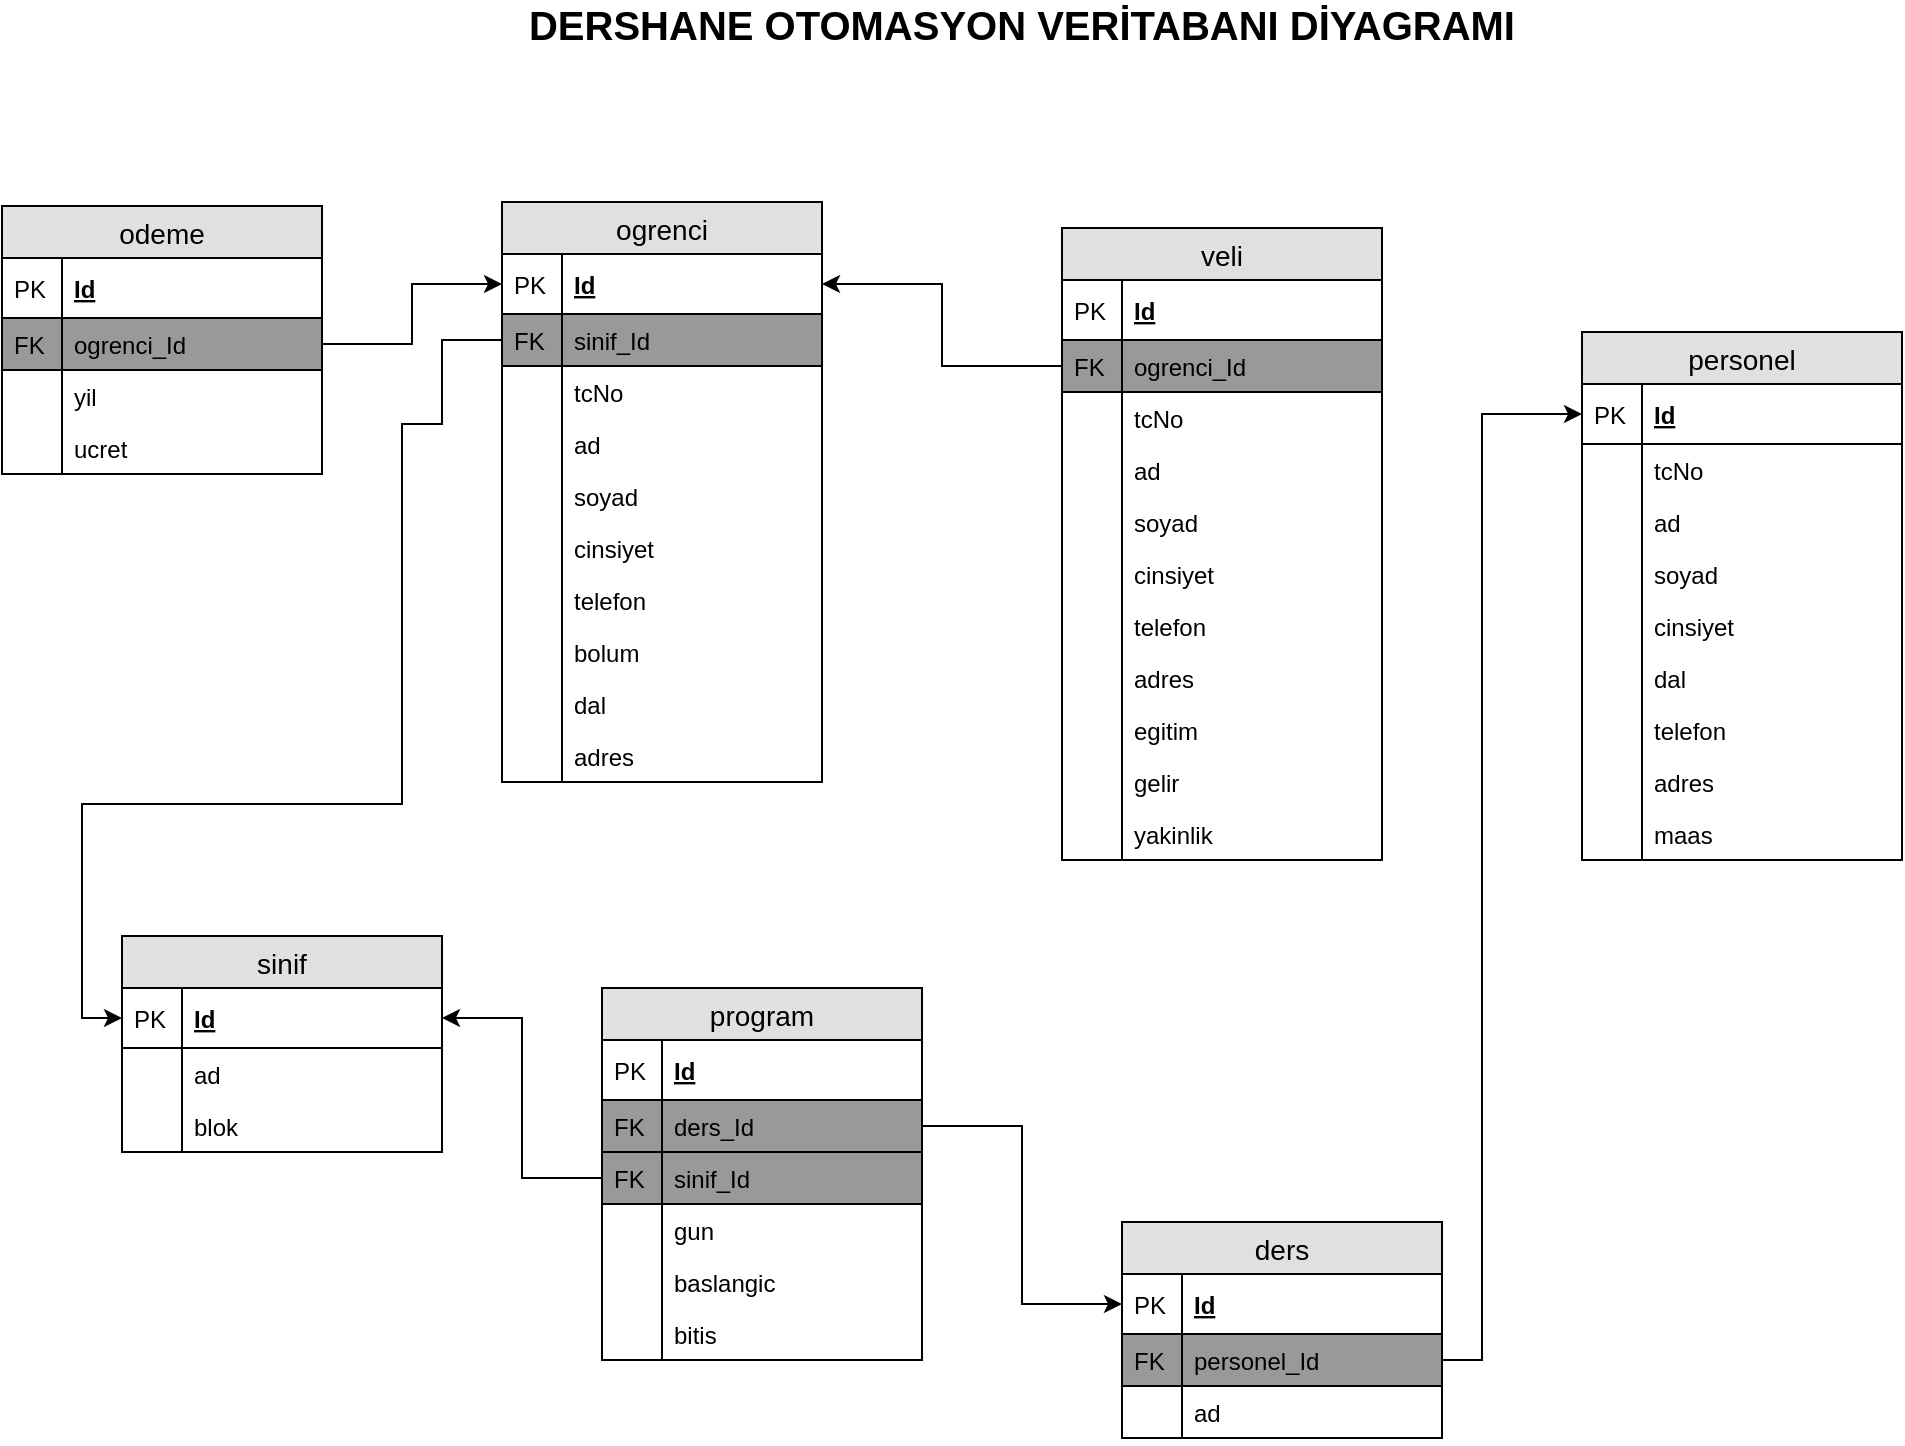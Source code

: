 <mxfile version="11.2.4" type="device" pages="1"><diagram id="LKglgoGeDXBJbAqRDvWg" name="Page-1"><mxGraphModel dx="1102" dy="684" grid="1" gridSize="10" guides="1" tooltips="1" connect="1" arrows="1" fold="1" page="1" pageScale="1" pageWidth="1100" pageHeight="1700" math="0" shadow="0"><root><mxCell id="0"/><mxCell id="1" parent="0"/><mxCell id="SkztE2nOKctZCuJaoovr-48" value="ogrenci" style="swimlane;fontStyle=0;childLayout=stackLayout;horizontal=1;startSize=26;fillColor=#e0e0e0;horizontalStack=0;resizeParent=1;resizeParentMax=0;resizeLast=0;collapsible=1;marginBottom=0;swimlaneFillColor=#ffffff;align=center;fontSize=14;" vertex="1" parent="1"><mxGeometry x="290" y="149" width="160" height="290" as="geometry"/></mxCell><mxCell id="SkztE2nOKctZCuJaoovr-49" value="Id" style="shape=partialRectangle;top=0;left=0;right=0;bottom=1;align=left;verticalAlign=middle;fillColor=none;spacingLeft=34;spacingRight=4;overflow=hidden;rotatable=0;points=[[0,0.5],[1,0.5]];portConstraint=eastwest;dropTarget=0;fontStyle=5;fontSize=12;" vertex="1" parent="SkztE2nOKctZCuJaoovr-48"><mxGeometry y="26" width="160" height="30" as="geometry"/></mxCell><mxCell id="SkztE2nOKctZCuJaoovr-50" value="PK" style="shape=partialRectangle;top=0;left=0;bottom=0;fillColor=none;align=left;verticalAlign=middle;spacingLeft=4;spacingRight=4;overflow=hidden;rotatable=0;points=[];portConstraint=eastwest;part=1;fontSize=12;" vertex="1" connectable="0" parent="SkztE2nOKctZCuJaoovr-49"><mxGeometry width="30" height="30" as="geometry"/></mxCell><mxCell id="SkztE2nOKctZCuJaoovr-63" value="sinif_Id" style="shape=partialRectangle;top=1;left=1;right=1;bottom=1;align=left;verticalAlign=top;fillColor=#999999;spacingLeft=34;spacingRight=4;overflow=hidden;rotatable=0;points=[[0,0.5],[1,0.5]];portConstraint=eastwest;dropTarget=0;fontSize=12;" vertex="1" parent="SkztE2nOKctZCuJaoovr-48"><mxGeometry y="56" width="160" height="26" as="geometry"/></mxCell><mxCell id="SkztE2nOKctZCuJaoovr-64" value="FK" style="shape=partialRectangle;top=0;left=0;bottom=0;fillColor=none;align=left;verticalAlign=top;spacingLeft=4;spacingRight=4;overflow=hidden;rotatable=0;points=[];portConstraint=eastwest;part=1;fontSize=12;" vertex="1" connectable="0" parent="SkztE2nOKctZCuJaoovr-63"><mxGeometry width="30" height="26" as="geometry"/></mxCell><mxCell id="SkztE2nOKctZCuJaoovr-127" value="tcNo" style="shape=partialRectangle;top=0;left=0;right=0;bottom=0;align=left;verticalAlign=top;fillColor=none;spacingLeft=34;spacingRight=4;overflow=hidden;rotatable=0;points=[[0,0.5],[1,0.5]];portConstraint=eastwest;dropTarget=0;fontSize=12;" vertex="1" parent="SkztE2nOKctZCuJaoovr-48"><mxGeometry y="82" width="160" height="26" as="geometry"/></mxCell><mxCell id="SkztE2nOKctZCuJaoovr-128" value="" style="shape=partialRectangle;top=0;left=0;bottom=0;fillColor=none;align=left;verticalAlign=top;spacingLeft=4;spacingRight=4;overflow=hidden;rotatable=0;points=[];portConstraint=eastwest;part=1;fontSize=12;" vertex="1" connectable="0" parent="SkztE2nOKctZCuJaoovr-127"><mxGeometry width="30" height="26" as="geometry"/></mxCell><mxCell id="SkztE2nOKctZCuJaoovr-51" value="ad" style="shape=partialRectangle;top=0;left=0;right=0;bottom=0;align=left;verticalAlign=top;fillColor=none;spacingLeft=34;spacingRight=4;overflow=hidden;rotatable=0;points=[[0,0.5],[1,0.5]];portConstraint=eastwest;dropTarget=0;fontSize=12;" vertex="1" parent="SkztE2nOKctZCuJaoovr-48"><mxGeometry y="108" width="160" height="26" as="geometry"/></mxCell><mxCell id="SkztE2nOKctZCuJaoovr-52" value="" style="shape=partialRectangle;top=0;left=0;bottom=0;fillColor=none;align=left;verticalAlign=top;spacingLeft=4;spacingRight=4;overflow=hidden;rotatable=0;points=[];portConstraint=eastwest;part=1;fontSize=12;" vertex="1" connectable="0" parent="SkztE2nOKctZCuJaoovr-51"><mxGeometry width="30" height="26" as="geometry"/></mxCell><mxCell id="SkztE2nOKctZCuJaoovr-53" value="soyad" style="shape=partialRectangle;top=0;left=0;right=0;bottom=0;align=left;verticalAlign=top;fillColor=none;spacingLeft=34;spacingRight=4;overflow=hidden;rotatable=0;points=[[0,0.5],[1,0.5]];portConstraint=eastwest;dropTarget=0;fontSize=12;" vertex="1" parent="SkztE2nOKctZCuJaoovr-48"><mxGeometry y="134" width="160" height="26" as="geometry"/></mxCell><mxCell id="SkztE2nOKctZCuJaoovr-54" value="" style="shape=partialRectangle;top=0;left=0;bottom=0;fillColor=none;align=left;verticalAlign=top;spacingLeft=4;spacingRight=4;overflow=hidden;rotatable=0;points=[];portConstraint=eastwest;part=1;fontSize=12;" vertex="1" connectable="0" parent="SkztE2nOKctZCuJaoovr-53"><mxGeometry width="30" height="26" as="geometry"/></mxCell><mxCell id="SkztE2nOKctZCuJaoovr-67" value="cinsiyet" style="shape=partialRectangle;top=0;left=0;right=0;bottom=0;align=left;verticalAlign=top;fillColor=none;spacingLeft=34;spacingRight=4;overflow=hidden;rotatable=0;points=[[0,0.5],[1,0.5]];portConstraint=eastwest;dropTarget=0;fontSize=12;" vertex="1" parent="SkztE2nOKctZCuJaoovr-48"><mxGeometry y="160" width="160" height="26" as="geometry"/></mxCell><mxCell id="SkztE2nOKctZCuJaoovr-68" value="" style="shape=partialRectangle;top=0;left=0;bottom=0;fillColor=none;align=left;verticalAlign=top;spacingLeft=4;spacingRight=4;overflow=hidden;rotatable=0;points=[];portConstraint=eastwest;part=1;fontSize=12;" vertex="1" connectable="0" parent="SkztE2nOKctZCuJaoovr-67"><mxGeometry width="30" height="26" as="geometry"/></mxCell><mxCell id="SkztE2nOKctZCuJaoovr-215" value="telefon" style="shape=partialRectangle;top=0;left=0;right=0;bottom=0;align=left;verticalAlign=top;fillColor=none;spacingLeft=34;spacingRight=4;overflow=hidden;rotatable=0;points=[[0,0.5],[1,0.5]];portConstraint=eastwest;dropTarget=0;fontSize=12;" vertex="1" parent="SkztE2nOKctZCuJaoovr-48"><mxGeometry y="186" width="160" height="26" as="geometry"/></mxCell><mxCell id="SkztE2nOKctZCuJaoovr-216" value="" style="shape=partialRectangle;top=0;left=0;bottom=0;fillColor=none;align=left;verticalAlign=top;spacingLeft=4;spacingRight=4;overflow=hidden;rotatable=0;points=[];portConstraint=eastwest;part=1;fontSize=12;" vertex="1" connectable="0" parent="SkztE2nOKctZCuJaoovr-215"><mxGeometry width="30" height="26" as="geometry"/></mxCell><mxCell id="SkztE2nOKctZCuJaoovr-59" value="bolum" style="shape=partialRectangle;top=0;left=0;right=0;bottom=0;align=left;verticalAlign=top;fillColor=none;spacingLeft=34;spacingRight=4;overflow=hidden;rotatable=0;points=[[0,0.5],[1,0.5]];portConstraint=eastwest;dropTarget=0;fontSize=12;" vertex="1" parent="SkztE2nOKctZCuJaoovr-48"><mxGeometry y="212" width="160" height="26" as="geometry"/></mxCell><mxCell id="SkztE2nOKctZCuJaoovr-60" value="" style="shape=partialRectangle;top=0;left=0;bottom=0;fillColor=none;align=left;verticalAlign=top;spacingLeft=4;spacingRight=4;overflow=hidden;rotatable=0;points=[];portConstraint=eastwest;part=1;fontSize=12;" vertex="1" connectable="0" parent="SkztE2nOKctZCuJaoovr-59"><mxGeometry width="30" height="26" as="geometry"/></mxCell><mxCell id="SkztE2nOKctZCuJaoovr-61" value="dal" style="shape=partialRectangle;top=0;left=0;right=0;bottom=0;align=left;verticalAlign=top;fillColor=none;spacingLeft=34;spacingRight=4;overflow=hidden;rotatable=0;points=[[0,0.5],[1,0.5]];portConstraint=eastwest;dropTarget=0;fontSize=12;" vertex="1" parent="SkztE2nOKctZCuJaoovr-48"><mxGeometry y="238" width="160" height="26" as="geometry"/></mxCell><mxCell id="SkztE2nOKctZCuJaoovr-62" value="" style="shape=partialRectangle;top=0;left=0;bottom=0;fillColor=none;align=left;verticalAlign=top;spacingLeft=4;spacingRight=4;overflow=hidden;rotatable=0;points=[];portConstraint=eastwest;part=1;fontSize=12;" vertex="1" connectable="0" parent="SkztE2nOKctZCuJaoovr-61"><mxGeometry width="30" height="26" as="geometry"/></mxCell><mxCell id="SkztE2nOKctZCuJaoovr-71" value="adres" style="shape=partialRectangle;top=0;left=0;right=0;bottom=0;align=left;verticalAlign=top;fillColor=none;spacingLeft=34;spacingRight=4;overflow=hidden;rotatable=0;points=[[0,0.5],[1,0.5]];portConstraint=eastwest;dropTarget=0;fontSize=12;" vertex="1" parent="SkztE2nOKctZCuJaoovr-48"><mxGeometry y="264" width="160" height="26" as="geometry"/></mxCell><mxCell id="SkztE2nOKctZCuJaoovr-72" value="" style="shape=partialRectangle;top=0;left=0;bottom=0;fillColor=none;align=left;verticalAlign=top;spacingLeft=4;spacingRight=4;overflow=hidden;rotatable=0;points=[];portConstraint=eastwest;part=1;fontSize=12;" vertex="1" connectable="0" parent="SkztE2nOKctZCuJaoovr-71"><mxGeometry width="30" height="26" as="geometry"/></mxCell><mxCell id="SkztE2nOKctZCuJaoovr-75" value="veli" style="swimlane;fontStyle=0;childLayout=stackLayout;horizontal=1;startSize=26;fillColor=#e0e0e0;horizontalStack=0;resizeParent=1;resizeParentMax=0;resizeLast=0;collapsible=1;marginBottom=0;swimlaneFillColor=#ffffff;align=center;fontSize=14;" vertex="1" parent="1"><mxGeometry x="570" y="162" width="160" height="316" as="geometry"/></mxCell><mxCell id="SkztE2nOKctZCuJaoovr-76" value="Id" style="shape=partialRectangle;top=0;left=0;right=0;bottom=1;align=left;verticalAlign=middle;fillColor=none;spacingLeft=34;spacingRight=4;overflow=hidden;rotatable=0;points=[[0,0.5],[1,0.5]];portConstraint=eastwest;dropTarget=0;fontStyle=5;fontSize=12;" vertex="1" parent="SkztE2nOKctZCuJaoovr-75"><mxGeometry y="26" width="160" height="30" as="geometry"/></mxCell><mxCell id="SkztE2nOKctZCuJaoovr-77" value="PK" style="shape=partialRectangle;top=0;left=0;bottom=0;fillColor=none;align=left;verticalAlign=middle;spacingLeft=4;spacingRight=4;overflow=hidden;rotatable=0;points=[];portConstraint=eastwest;part=1;fontSize=12;" vertex="1" connectable="0" parent="SkztE2nOKctZCuJaoovr-76"><mxGeometry width="30" height="30" as="geometry"/></mxCell><mxCell id="SkztE2nOKctZCuJaoovr-100" value="ogrenci_Id" style="shape=partialRectangle;top=1;left=1;right=1;bottom=1;align=left;verticalAlign=top;fillColor=#999999;spacingLeft=34;spacingRight=4;overflow=hidden;rotatable=0;points=[[0,0.5],[1,0.5]];portConstraint=eastwest;dropTarget=0;fontSize=12;" vertex="1" parent="SkztE2nOKctZCuJaoovr-75"><mxGeometry y="56" width="160" height="26" as="geometry"/></mxCell><mxCell id="SkztE2nOKctZCuJaoovr-101" value="FK" style="shape=partialRectangle;top=0;left=0;bottom=0;fillColor=none;align=left;verticalAlign=top;spacingLeft=4;spacingRight=4;overflow=hidden;rotatable=0;points=[];portConstraint=eastwest;part=1;fontSize=12;" vertex="1" connectable="0" parent="SkztE2nOKctZCuJaoovr-100"><mxGeometry width="30" height="26" as="geometry"/></mxCell><mxCell id="SkztE2nOKctZCuJaoovr-125" value="tcNo" style="shape=partialRectangle;top=0;left=0;right=0;bottom=0;align=left;verticalAlign=top;fillColor=none;spacingLeft=34;spacingRight=4;overflow=hidden;rotatable=0;points=[[0,0.5],[1,0.5]];portConstraint=eastwest;dropTarget=0;fontSize=12;" vertex="1" parent="SkztE2nOKctZCuJaoovr-75"><mxGeometry y="82" width="160" height="26" as="geometry"/></mxCell><mxCell id="SkztE2nOKctZCuJaoovr-126" value="" style="shape=partialRectangle;top=0;left=0;bottom=0;fillColor=none;align=left;verticalAlign=top;spacingLeft=4;spacingRight=4;overflow=hidden;rotatable=0;points=[];portConstraint=eastwest;part=1;fontSize=12;" vertex="1" connectable="0" parent="SkztE2nOKctZCuJaoovr-125"><mxGeometry width="30" height="26" as="geometry"/></mxCell><mxCell id="SkztE2nOKctZCuJaoovr-78" value="ad" style="shape=partialRectangle;top=0;left=0;right=0;bottom=0;align=left;verticalAlign=top;fillColor=none;spacingLeft=34;spacingRight=4;overflow=hidden;rotatable=0;points=[[0,0.5],[1,0.5]];portConstraint=eastwest;dropTarget=0;fontSize=12;" vertex="1" parent="SkztE2nOKctZCuJaoovr-75"><mxGeometry y="108" width="160" height="26" as="geometry"/></mxCell><mxCell id="SkztE2nOKctZCuJaoovr-79" value="" style="shape=partialRectangle;top=0;left=0;bottom=0;fillColor=none;align=left;verticalAlign=top;spacingLeft=4;spacingRight=4;overflow=hidden;rotatable=0;points=[];portConstraint=eastwest;part=1;fontSize=12;" vertex="1" connectable="0" parent="SkztE2nOKctZCuJaoovr-78"><mxGeometry width="30" height="26" as="geometry"/></mxCell><mxCell id="SkztE2nOKctZCuJaoovr-80" value="soyad" style="shape=partialRectangle;top=0;left=0;right=0;bottom=0;align=left;verticalAlign=top;fillColor=none;spacingLeft=34;spacingRight=4;overflow=hidden;rotatable=0;points=[[0,0.5],[1,0.5]];portConstraint=eastwest;dropTarget=0;fontSize=12;" vertex="1" parent="SkztE2nOKctZCuJaoovr-75"><mxGeometry y="134" width="160" height="26" as="geometry"/></mxCell><mxCell id="SkztE2nOKctZCuJaoovr-81" value="" style="shape=partialRectangle;top=0;left=0;bottom=0;fillColor=none;align=left;verticalAlign=top;spacingLeft=4;spacingRight=4;overflow=hidden;rotatable=0;points=[];portConstraint=eastwest;part=1;fontSize=12;" vertex="1" connectable="0" parent="SkztE2nOKctZCuJaoovr-80"><mxGeometry width="30" height="26" as="geometry"/></mxCell><mxCell id="SkztE2nOKctZCuJaoovr-217" value="cinsiyet" style="shape=partialRectangle;top=0;left=0;right=0;bottom=0;align=left;verticalAlign=top;fillColor=none;spacingLeft=34;spacingRight=4;overflow=hidden;rotatable=0;points=[[0,0.5],[1,0.5]];portConstraint=eastwest;dropTarget=0;fontSize=12;" vertex="1" parent="SkztE2nOKctZCuJaoovr-75"><mxGeometry y="160" width="160" height="26" as="geometry"/></mxCell><mxCell id="SkztE2nOKctZCuJaoovr-218" value="" style="shape=partialRectangle;top=0;left=0;bottom=0;fillColor=none;align=left;verticalAlign=top;spacingLeft=4;spacingRight=4;overflow=hidden;rotatable=0;points=[];portConstraint=eastwest;part=1;fontSize=12;" vertex="1" connectable="0" parent="SkztE2nOKctZCuJaoovr-217"><mxGeometry width="30" height="26" as="geometry"/></mxCell><mxCell id="SkztE2nOKctZCuJaoovr-84" value="telefon" style="shape=partialRectangle;top=0;left=0;right=0;bottom=0;align=left;verticalAlign=top;fillColor=none;spacingLeft=34;spacingRight=4;overflow=hidden;rotatable=0;points=[[0,0.5],[1,0.5]];portConstraint=eastwest;dropTarget=0;fontSize=12;" vertex="1" parent="SkztE2nOKctZCuJaoovr-75"><mxGeometry y="186" width="160" height="26" as="geometry"/></mxCell><mxCell id="SkztE2nOKctZCuJaoovr-85" value="" style="shape=partialRectangle;top=0;left=0;bottom=0;fillColor=none;align=left;verticalAlign=top;spacingLeft=4;spacingRight=4;overflow=hidden;rotatable=0;points=[];portConstraint=eastwest;part=1;fontSize=12;" vertex="1" connectable="0" parent="SkztE2nOKctZCuJaoovr-84"><mxGeometry width="30" height="26" as="geometry"/></mxCell><mxCell id="SkztE2nOKctZCuJaoovr-94" value="adres" style="shape=partialRectangle;top=0;left=0;right=0;bottom=0;align=left;verticalAlign=top;fillColor=none;spacingLeft=34;spacingRight=4;overflow=hidden;rotatable=0;points=[[0,0.5],[1,0.5]];portConstraint=eastwest;dropTarget=0;fontSize=12;" vertex="1" parent="SkztE2nOKctZCuJaoovr-75"><mxGeometry y="212" width="160" height="26" as="geometry"/></mxCell><mxCell id="SkztE2nOKctZCuJaoovr-95" value="" style="shape=partialRectangle;top=0;left=0;bottom=0;fillColor=none;align=left;verticalAlign=top;spacingLeft=4;spacingRight=4;overflow=hidden;rotatable=0;points=[];portConstraint=eastwest;part=1;fontSize=12;" vertex="1" connectable="0" parent="SkztE2nOKctZCuJaoovr-94"><mxGeometry width="30" height="26" as="geometry"/></mxCell><mxCell id="SkztE2nOKctZCuJaoovr-96" value="egitim&#10;" style="shape=partialRectangle;top=0;left=0;right=0;bottom=0;align=left;verticalAlign=top;fillColor=none;spacingLeft=34;spacingRight=4;overflow=hidden;rotatable=0;points=[[0,0.5],[1,0.5]];portConstraint=eastwest;dropTarget=0;fontSize=12;" vertex="1" parent="SkztE2nOKctZCuJaoovr-75"><mxGeometry y="238" width="160" height="26" as="geometry"/></mxCell><mxCell id="SkztE2nOKctZCuJaoovr-97" value="" style="shape=partialRectangle;top=0;left=0;bottom=0;fillColor=none;align=left;verticalAlign=top;spacingLeft=4;spacingRight=4;overflow=hidden;rotatable=0;points=[];portConstraint=eastwest;part=1;fontSize=12;" vertex="1" connectable="0" parent="SkztE2nOKctZCuJaoovr-96"><mxGeometry width="30" height="26" as="geometry"/></mxCell><mxCell id="SkztE2nOKctZCuJaoovr-98" value="gelir" style="shape=partialRectangle;top=0;left=0;right=0;bottom=0;align=left;verticalAlign=top;fillColor=none;spacingLeft=34;spacingRight=4;overflow=hidden;rotatable=0;points=[[0,0.5],[1,0.5]];portConstraint=eastwest;dropTarget=0;fontSize=12;" vertex="1" parent="SkztE2nOKctZCuJaoovr-75"><mxGeometry y="264" width="160" height="26" as="geometry"/></mxCell><mxCell id="SkztE2nOKctZCuJaoovr-99" value="" style="shape=partialRectangle;top=0;left=0;bottom=0;fillColor=none;align=left;verticalAlign=top;spacingLeft=4;spacingRight=4;overflow=hidden;rotatable=0;points=[];portConstraint=eastwest;part=1;fontSize=12;" vertex="1" connectable="0" parent="SkztE2nOKctZCuJaoovr-98"><mxGeometry width="30" height="26" as="geometry"/></mxCell><mxCell id="SkztE2nOKctZCuJaoovr-102" value="yakinlik" style="shape=partialRectangle;top=0;left=0;right=0;bottom=0;align=left;verticalAlign=top;fillColor=none;spacingLeft=34;spacingRight=4;overflow=hidden;rotatable=0;points=[[0,0.5],[1,0.5]];portConstraint=eastwest;dropTarget=0;fontSize=12;" vertex="1" parent="SkztE2nOKctZCuJaoovr-75"><mxGeometry y="290" width="160" height="26" as="geometry"/></mxCell><mxCell id="SkztE2nOKctZCuJaoovr-103" value="" style="shape=partialRectangle;top=0;left=0;bottom=0;fillColor=none;align=left;verticalAlign=top;spacingLeft=4;spacingRight=4;overflow=hidden;rotatable=0;points=[];portConstraint=eastwest;part=1;fontSize=12;" vertex="1" connectable="0" parent="SkztE2nOKctZCuJaoovr-102"><mxGeometry width="30" height="26" as="geometry"/></mxCell><mxCell id="SkztE2nOKctZCuJaoovr-104" value="personel" style="swimlane;fontStyle=0;childLayout=stackLayout;horizontal=1;startSize=26;fillColor=#e0e0e0;horizontalStack=0;resizeParent=1;resizeParentMax=0;resizeLast=0;collapsible=1;marginBottom=0;swimlaneFillColor=#ffffff;align=center;fontSize=14;" vertex="1" parent="1"><mxGeometry x="830" y="214" width="160" height="264" as="geometry"/></mxCell><mxCell id="SkztE2nOKctZCuJaoovr-105" value="Id" style="shape=partialRectangle;top=0;left=0;right=0;bottom=1;align=left;verticalAlign=middle;fillColor=none;spacingLeft=34;spacingRight=4;overflow=hidden;rotatable=0;points=[[0,0.5],[1,0.5]];portConstraint=eastwest;dropTarget=0;fontStyle=5;fontSize=12;" vertex="1" parent="SkztE2nOKctZCuJaoovr-104"><mxGeometry y="26" width="160" height="30" as="geometry"/></mxCell><mxCell id="SkztE2nOKctZCuJaoovr-106" value="PK" style="shape=partialRectangle;top=0;left=0;bottom=0;fillColor=none;align=left;verticalAlign=middle;spacingLeft=4;spacingRight=4;overflow=hidden;rotatable=0;points=[];portConstraint=eastwest;part=1;fontSize=12;" vertex="1" connectable="0" parent="SkztE2nOKctZCuJaoovr-105"><mxGeometry width="30" height="30" as="geometry"/></mxCell><mxCell id="SkztE2nOKctZCuJaoovr-107" value="tcNo" style="shape=partialRectangle;top=0;left=0;right=0;bottom=0;align=left;verticalAlign=top;fillColor=none;spacingLeft=34;spacingRight=4;overflow=hidden;rotatable=0;points=[[0,0.5],[1,0.5]];portConstraint=eastwest;dropTarget=0;fontSize=12;" vertex="1" parent="SkztE2nOKctZCuJaoovr-104"><mxGeometry y="56" width="160" height="26" as="geometry"/></mxCell><mxCell id="SkztE2nOKctZCuJaoovr-108" value="" style="shape=partialRectangle;top=0;left=0;bottom=0;fillColor=none;align=left;verticalAlign=top;spacingLeft=4;spacingRight=4;overflow=hidden;rotatable=0;points=[];portConstraint=eastwest;part=1;fontSize=12;" vertex="1" connectable="0" parent="SkztE2nOKctZCuJaoovr-107"><mxGeometry width="30" height="26" as="geometry"/></mxCell><mxCell id="SkztE2nOKctZCuJaoovr-111" value="ad" style="shape=partialRectangle;top=0;left=0;right=0;bottom=0;align=left;verticalAlign=top;fillColor=none;spacingLeft=34;spacingRight=4;overflow=hidden;rotatable=0;points=[[0,0.5],[1,0.5]];portConstraint=eastwest;dropTarget=0;fontSize=12;" vertex="1" parent="SkztE2nOKctZCuJaoovr-104"><mxGeometry y="82" width="160" height="26" as="geometry"/></mxCell><mxCell id="SkztE2nOKctZCuJaoovr-112" value="" style="shape=partialRectangle;top=0;left=0;bottom=0;fillColor=none;align=left;verticalAlign=top;spacingLeft=4;spacingRight=4;overflow=hidden;rotatable=0;points=[];portConstraint=eastwest;part=1;fontSize=12;" vertex="1" connectable="0" parent="SkztE2nOKctZCuJaoovr-111"><mxGeometry width="30" height="26" as="geometry"/></mxCell><mxCell id="SkztE2nOKctZCuJaoovr-113" value="soyad" style="shape=partialRectangle;top=0;left=0;right=0;bottom=0;align=left;verticalAlign=top;fillColor=none;spacingLeft=34;spacingRight=4;overflow=hidden;rotatable=0;points=[[0,0.5],[1,0.5]];portConstraint=eastwest;dropTarget=0;fontSize=12;" vertex="1" parent="SkztE2nOKctZCuJaoovr-104"><mxGeometry y="108" width="160" height="26" as="geometry"/></mxCell><mxCell id="SkztE2nOKctZCuJaoovr-114" value="" style="shape=partialRectangle;top=0;left=0;bottom=0;fillColor=none;align=left;verticalAlign=top;spacingLeft=4;spacingRight=4;overflow=hidden;rotatable=0;points=[];portConstraint=eastwest;part=1;fontSize=12;" vertex="1" connectable="0" parent="SkztE2nOKctZCuJaoovr-113"><mxGeometry width="30" height="26" as="geometry"/></mxCell><mxCell id="SkztE2nOKctZCuJaoovr-219" value="cinsiyet" style="shape=partialRectangle;top=0;left=0;right=0;bottom=0;align=left;verticalAlign=top;fillColor=none;spacingLeft=34;spacingRight=4;overflow=hidden;rotatable=0;points=[[0,0.5],[1,0.5]];portConstraint=eastwest;dropTarget=0;fontSize=12;" vertex="1" parent="SkztE2nOKctZCuJaoovr-104"><mxGeometry y="134" width="160" height="26" as="geometry"/></mxCell><mxCell id="SkztE2nOKctZCuJaoovr-220" value="" style="shape=partialRectangle;top=0;left=0;bottom=0;fillColor=none;align=left;verticalAlign=top;spacingLeft=4;spacingRight=4;overflow=hidden;rotatable=0;points=[];portConstraint=eastwest;part=1;fontSize=12;" vertex="1" connectable="0" parent="SkztE2nOKctZCuJaoovr-219"><mxGeometry width="30" height="26" as="geometry"/></mxCell><mxCell id="SkztE2nOKctZCuJaoovr-148" value="dal" style="shape=partialRectangle;top=0;left=0;right=0;bottom=0;align=left;verticalAlign=top;fillColor=none;spacingLeft=34;spacingRight=4;overflow=hidden;rotatable=0;points=[[0,0.5],[1,0.5]];portConstraint=eastwest;dropTarget=0;fontSize=12;" vertex="1" parent="SkztE2nOKctZCuJaoovr-104"><mxGeometry y="160" width="160" height="26" as="geometry"/></mxCell><mxCell id="SkztE2nOKctZCuJaoovr-149" value="" style="shape=partialRectangle;top=0;left=0;bottom=0;fillColor=none;align=left;verticalAlign=top;spacingLeft=4;spacingRight=4;overflow=hidden;rotatable=0;points=[];portConstraint=eastwest;part=1;fontSize=12;" vertex="1" connectable="0" parent="SkztE2nOKctZCuJaoovr-148"><mxGeometry width="30" height="26" as="geometry"/></mxCell><mxCell id="SkztE2nOKctZCuJaoovr-117" value="telefon" style="shape=partialRectangle;top=0;left=0;right=0;bottom=0;align=left;verticalAlign=top;fillColor=none;spacingLeft=34;spacingRight=4;overflow=hidden;rotatable=0;points=[[0,0.5],[1,0.5]];portConstraint=eastwest;dropTarget=0;fontSize=12;" vertex="1" parent="SkztE2nOKctZCuJaoovr-104"><mxGeometry y="186" width="160" height="26" as="geometry"/></mxCell><mxCell id="SkztE2nOKctZCuJaoovr-118" value="" style="shape=partialRectangle;top=0;left=0;bottom=0;fillColor=none;align=left;verticalAlign=top;spacingLeft=4;spacingRight=4;overflow=hidden;rotatable=0;points=[];portConstraint=eastwest;part=1;fontSize=12;" vertex="1" connectable="0" parent="SkztE2nOKctZCuJaoovr-117"><mxGeometry width="30" height="26" as="geometry"/></mxCell><mxCell id="SkztE2nOKctZCuJaoovr-119" value="adres" style="shape=partialRectangle;top=0;left=0;right=0;bottom=0;align=left;verticalAlign=top;fillColor=none;spacingLeft=34;spacingRight=4;overflow=hidden;rotatable=0;points=[[0,0.5],[1,0.5]];portConstraint=eastwest;dropTarget=0;fontSize=12;" vertex="1" parent="SkztE2nOKctZCuJaoovr-104"><mxGeometry y="212" width="160" height="26" as="geometry"/></mxCell><mxCell id="SkztE2nOKctZCuJaoovr-120" value="" style="shape=partialRectangle;top=0;left=0;bottom=0;fillColor=none;align=left;verticalAlign=top;spacingLeft=4;spacingRight=4;overflow=hidden;rotatable=0;points=[];portConstraint=eastwest;part=1;fontSize=12;" vertex="1" connectable="0" parent="SkztE2nOKctZCuJaoovr-119"><mxGeometry width="30" height="26" as="geometry"/></mxCell><mxCell id="SkztE2nOKctZCuJaoovr-123" value="maas" style="shape=partialRectangle;top=0;left=0;right=0;bottom=0;align=left;verticalAlign=top;fillColor=none;spacingLeft=34;spacingRight=4;overflow=hidden;rotatable=0;points=[[0,0.5],[1,0.5]];portConstraint=eastwest;dropTarget=0;fontSize=12;" vertex="1" parent="SkztE2nOKctZCuJaoovr-104"><mxGeometry y="238" width="160" height="26" as="geometry"/></mxCell><mxCell id="SkztE2nOKctZCuJaoovr-124" value="" style="shape=partialRectangle;top=0;left=0;bottom=0;fillColor=none;align=left;verticalAlign=top;spacingLeft=4;spacingRight=4;overflow=hidden;rotatable=0;points=[];portConstraint=eastwest;part=1;fontSize=12;" vertex="1" connectable="0" parent="SkztE2nOKctZCuJaoovr-123"><mxGeometry width="30" height="26" as="geometry"/></mxCell><mxCell id="SkztE2nOKctZCuJaoovr-129" value="ders" style="swimlane;fontStyle=0;childLayout=stackLayout;horizontal=1;startSize=26;fillColor=#e0e0e0;horizontalStack=0;resizeParent=1;resizeParentMax=0;resizeLast=0;collapsible=1;marginBottom=0;swimlaneFillColor=#ffffff;align=center;fontSize=14;" vertex="1" parent="1"><mxGeometry x="600" y="659" width="160" height="108" as="geometry"/></mxCell><mxCell id="SkztE2nOKctZCuJaoovr-130" value="Id" style="shape=partialRectangle;top=0;left=0;right=0;bottom=1;align=left;verticalAlign=middle;fillColor=none;spacingLeft=34;spacingRight=4;overflow=hidden;rotatable=0;points=[[0,0.5],[1,0.5]];portConstraint=eastwest;dropTarget=0;fontStyle=5;fontSize=12;" vertex="1" parent="SkztE2nOKctZCuJaoovr-129"><mxGeometry y="26" width="160" height="30" as="geometry"/></mxCell><mxCell id="SkztE2nOKctZCuJaoovr-131" value="PK" style="shape=partialRectangle;top=0;left=0;bottom=0;fillColor=none;align=left;verticalAlign=middle;spacingLeft=4;spacingRight=4;overflow=hidden;rotatable=0;points=[];portConstraint=eastwest;part=1;fontSize=12;" vertex="1" connectable="0" parent="SkztE2nOKctZCuJaoovr-130"><mxGeometry width="30" height="30" as="geometry"/></mxCell><mxCell id="SkztE2nOKctZCuJaoovr-132" value="personel_Id" style="shape=partialRectangle;top=1;left=1;right=1;bottom=1;align=left;verticalAlign=top;fillColor=#999999;spacingLeft=34;spacingRight=4;overflow=hidden;rotatable=0;points=[[0,0.5],[1,0.5]];portConstraint=eastwest;dropTarget=0;fontSize=12;" vertex="1" parent="SkztE2nOKctZCuJaoovr-129"><mxGeometry y="56" width="160" height="26" as="geometry"/></mxCell><mxCell id="SkztE2nOKctZCuJaoovr-133" value="FK" style="shape=partialRectangle;top=0;left=0;bottom=0;fillColor=none;align=left;verticalAlign=top;spacingLeft=4;spacingRight=4;overflow=hidden;rotatable=0;points=[];portConstraint=eastwest;part=1;fontSize=12;" vertex="1" connectable="0" parent="SkztE2nOKctZCuJaoovr-132"><mxGeometry width="30" height="26" as="geometry"/></mxCell><mxCell id="SkztE2nOKctZCuJaoovr-150" value="ad" style="shape=partialRectangle;top=0;left=0;right=0;bottom=0;align=left;verticalAlign=top;fillColor=none;spacingLeft=34;spacingRight=4;overflow=hidden;rotatable=0;points=[[0,0.5],[1,0.5]];portConstraint=eastwest;dropTarget=0;fontSize=12;" vertex="1" parent="SkztE2nOKctZCuJaoovr-129"><mxGeometry y="82" width="160" height="26" as="geometry"/></mxCell><mxCell id="SkztE2nOKctZCuJaoovr-151" value="" style="shape=partialRectangle;top=0;left=0;bottom=0;fillColor=none;align=left;verticalAlign=top;spacingLeft=4;spacingRight=4;overflow=hidden;rotatable=0;points=[];portConstraint=eastwest;part=1;fontSize=12;" vertex="1" connectable="0" parent="SkztE2nOKctZCuJaoovr-150"><mxGeometry width="30" height="26" as="geometry"/></mxCell><mxCell id="SkztE2nOKctZCuJaoovr-165" value="sinif" style="swimlane;fontStyle=0;childLayout=stackLayout;horizontal=1;startSize=26;fillColor=#e0e0e0;horizontalStack=0;resizeParent=1;resizeParentMax=0;resizeLast=0;collapsible=1;marginBottom=0;swimlaneFillColor=#ffffff;align=center;fontSize=14;" vertex="1" parent="1"><mxGeometry x="100" y="516" width="160" height="108" as="geometry"/></mxCell><mxCell id="SkztE2nOKctZCuJaoovr-166" value="Id" style="shape=partialRectangle;top=0;left=0;right=0;bottom=1;align=left;verticalAlign=middle;fillColor=none;spacingLeft=34;spacingRight=4;overflow=hidden;rotatable=0;points=[[0,0.5],[1,0.5]];portConstraint=eastwest;dropTarget=0;fontStyle=5;fontSize=12;" vertex="1" parent="SkztE2nOKctZCuJaoovr-165"><mxGeometry y="26" width="160" height="30" as="geometry"/></mxCell><mxCell id="SkztE2nOKctZCuJaoovr-167" value="PK" style="shape=partialRectangle;top=0;left=0;bottom=0;fillColor=none;align=left;verticalAlign=middle;spacingLeft=4;spacingRight=4;overflow=hidden;rotatable=0;points=[];portConstraint=eastwest;part=1;fontSize=12;" vertex="1" connectable="0" parent="SkztE2nOKctZCuJaoovr-166"><mxGeometry width="30" height="30" as="geometry"/></mxCell><mxCell id="SkztE2nOKctZCuJaoovr-168" value="ad" style="shape=partialRectangle;top=0;left=0;right=0;bottom=0;align=left;verticalAlign=top;fillColor=none;spacingLeft=34;spacingRight=4;overflow=hidden;rotatable=0;points=[[0,0.5],[1,0.5]];portConstraint=eastwest;dropTarget=0;fontSize=12;" vertex="1" parent="SkztE2nOKctZCuJaoovr-165"><mxGeometry y="56" width="160" height="26" as="geometry"/></mxCell><mxCell id="SkztE2nOKctZCuJaoovr-169" value="" style="shape=partialRectangle;top=0;left=0;bottom=0;fillColor=none;align=left;verticalAlign=top;spacingLeft=4;spacingRight=4;overflow=hidden;rotatable=0;points=[];portConstraint=eastwest;part=1;fontSize=12;" vertex="1" connectable="0" parent="SkztE2nOKctZCuJaoovr-168"><mxGeometry width="30" height="26" as="geometry"/></mxCell><mxCell id="SkztE2nOKctZCuJaoovr-202" value="blok" style="shape=partialRectangle;top=0;left=0;right=0;bottom=0;align=left;verticalAlign=top;fillColor=none;spacingLeft=34;spacingRight=4;overflow=hidden;rotatable=0;points=[[0,0.5],[1,0.5]];portConstraint=eastwest;dropTarget=0;fontSize=12;" vertex="1" parent="SkztE2nOKctZCuJaoovr-165"><mxGeometry y="82" width="160" height="26" as="geometry"/></mxCell><mxCell id="SkztE2nOKctZCuJaoovr-203" value="" style="shape=partialRectangle;top=0;left=0;bottom=0;fillColor=none;align=left;verticalAlign=top;spacingLeft=4;spacingRight=4;overflow=hidden;rotatable=0;points=[];portConstraint=eastwest;part=1;fontSize=12;" vertex="1" connectable="0" parent="SkztE2nOKctZCuJaoovr-202"><mxGeometry width="30" height="26" as="geometry"/></mxCell><mxCell id="SkztE2nOKctZCuJaoovr-176" value="program" style="swimlane;fontStyle=0;childLayout=stackLayout;horizontal=1;startSize=26;fillColor=#e0e0e0;horizontalStack=0;resizeParent=1;resizeParentMax=0;resizeLast=0;collapsible=1;marginBottom=0;swimlaneFillColor=#ffffff;align=center;fontSize=14;" vertex="1" parent="1"><mxGeometry x="340" y="542" width="160" height="186" as="geometry"/></mxCell><mxCell id="SkztE2nOKctZCuJaoovr-177" value="Id" style="shape=partialRectangle;top=0;left=0;right=0;bottom=1;align=left;verticalAlign=middle;fillColor=none;spacingLeft=34;spacingRight=4;overflow=hidden;rotatable=0;points=[[0,0.5],[1,0.5]];portConstraint=eastwest;dropTarget=0;fontStyle=5;fontSize=12;" vertex="1" parent="SkztE2nOKctZCuJaoovr-176"><mxGeometry y="26" width="160" height="30" as="geometry"/></mxCell><mxCell id="SkztE2nOKctZCuJaoovr-178" value="PK" style="shape=partialRectangle;top=0;left=0;bottom=0;fillColor=none;align=left;verticalAlign=middle;spacingLeft=4;spacingRight=4;overflow=hidden;rotatable=0;points=[];portConstraint=eastwest;part=1;fontSize=12;" vertex="1" connectable="0" parent="SkztE2nOKctZCuJaoovr-177"><mxGeometry width="30" height="30" as="geometry"/></mxCell><mxCell id="SkztE2nOKctZCuJaoovr-185" value="ders_Id" style="shape=partialRectangle;top=1;left=1;right=1;bottom=1;align=left;verticalAlign=top;fillColor=#999999;spacingLeft=34;spacingRight=4;overflow=hidden;rotatable=0;points=[[0,0.5],[1,0.5]];portConstraint=eastwest;dropTarget=0;fontSize=12;" vertex="1" parent="SkztE2nOKctZCuJaoovr-176"><mxGeometry y="56" width="160" height="26" as="geometry"/></mxCell><mxCell id="SkztE2nOKctZCuJaoovr-186" value="FK" style="shape=partialRectangle;top=0;left=0;bottom=0;fillColor=none;align=left;verticalAlign=top;spacingLeft=4;spacingRight=4;overflow=hidden;rotatable=0;points=[];portConstraint=eastwest;part=1;fontSize=12;" vertex="1" connectable="0" parent="SkztE2nOKctZCuJaoovr-185"><mxGeometry width="30" height="26" as="geometry"/></mxCell><mxCell id="SkztE2nOKctZCuJaoovr-181" value="sinif_Id" style="shape=partialRectangle;top=1;left=1;right=1;bottom=1;align=left;verticalAlign=top;fillColor=#999999;spacingLeft=34;spacingRight=4;overflow=hidden;rotatable=0;points=[[0,0.5],[1,0.5]];portConstraint=eastwest;dropTarget=0;fontSize=12;" vertex="1" parent="SkztE2nOKctZCuJaoovr-176"><mxGeometry y="82" width="160" height="26" as="geometry"/></mxCell><mxCell id="SkztE2nOKctZCuJaoovr-182" value="FK" style="shape=partialRectangle;top=0;left=0;bottom=0;fillColor=none;align=left;verticalAlign=top;spacingLeft=4;spacingRight=4;overflow=hidden;rotatable=0;points=[];portConstraint=eastwest;part=1;fontSize=12;" vertex="1" connectable="0" parent="SkztE2nOKctZCuJaoovr-181"><mxGeometry width="30" height="26" as="geometry"/></mxCell><mxCell id="SkztE2nOKctZCuJaoovr-196" value="gun" style="shape=partialRectangle;top=0;left=0;right=0;bottom=0;align=left;verticalAlign=top;fillColor=none;spacingLeft=34;spacingRight=4;overflow=hidden;rotatable=0;points=[[0,0.5],[1,0.5]];portConstraint=eastwest;dropTarget=0;fontSize=12;" vertex="1" parent="SkztE2nOKctZCuJaoovr-176"><mxGeometry y="108" width="160" height="26" as="geometry"/></mxCell><mxCell id="SkztE2nOKctZCuJaoovr-197" value="" style="shape=partialRectangle;top=0;left=0;bottom=0;fillColor=none;align=left;verticalAlign=top;spacingLeft=4;spacingRight=4;overflow=hidden;rotatable=0;points=[];portConstraint=eastwest;part=1;fontSize=12;" vertex="1" connectable="0" parent="SkztE2nOKctZCuJaoovr-196"><mxGeometry width="30" height="26" as="geometry"/></mxCell><mxCell id="SkztE2nOKctZCuJaoovr-183" value="baslangic" style="shape=partialRectangle;top=0;left=0;right=0;bottom=0;align=left;verticalAlign=top;fillColor=none;spacingLeft=34;spacingRight=4;overflow=hidden;rotatable=0;points=[[0,0.5],[1,0.5]];portConstraint=eastwest;dropTarget=0;fontSize=12;" vertex="1" parent="SkztE2nOKctZCuJaoovr-176"><mxGeometry y="134" width="160" height="26" as="geometry"/></mxCell><mxCell id="SkztE2nOKctZCuJaoovr-184" value="" style="shape=partialRectangle;top=0;left=0;bottom=0;fillColor=none;align=left;verticalAlign=top;spacingLeft=4;spacingRight=4;overflow=hidden;rotatable=0;points=[];portConstraint=eastwest;part=1;fontSize=12;" vertex="1" connectable="0" parent="SkztE2nOKctZCuJaoovr-183"><mxGeometry width="30" height="26" as="geometry"/></mxCell><mxCell id="SkztE2nOKctZCuJaoovr-189" value="bitis" style="shape=partialRectangle;top=0;left=0;right=0;bottom=0;align=left;verticalAlign=top;fillColor=none;spacingLeft=34;spacingRight=4;overflow=hidden;rotatable=0;points=[[0,0.5],[1,0.5]];portConstraint=eastwest;dropTarget=0;fontSize=12;" vertex="1" parent="SkztE2nOKctZCuJaoovr-176"><mxGeometry y="160" width="160" height="26" as="geometry"/></mxCell><mxCell id="SkztE2nOKctZCuJaoovr-190" value="" style="shape=partialRectangle;top=0;left=0;bottom=0;fillColor=none;align=left;verticalAlign=top;spacingLeft=4;spacingRight=4;overflow=hidden;rotatable=0;points=[];portConstraint=eastwest;part=1;fontSize=12;" vertex="1" connectable="0" parent="SkztE2nOKctZCuJaoovr-189"><mxGeometry width="30" height="26" as="geometry"/></mxCell><mxCell id="SkztE2nOKctZCuJaoovr-191" style="edgeStyle=orthogonalEdgeStyle;rounded=0;orthogonalLoop=1;jettySize=auto;html=1;exitX=0;exitY=0.5;exitDx=0;exitDy=0;" edge="1" parent="1" source="SkztE2nOKctZCuJaoovr-100" target="SkztE2nOKctZCuJaoovr-49"><mxGeometry relative="1" as="geometry"/></mxCell><mxCell id="SkztE2nOKctZCuJaoovr-195" style="edgeStyle=orthogonalEdgeStyle;rounded=0;orthogonalLoop=1;jettySize=auto;html=1;exitX=1;exitY=0.5;exitDx=0;exitDy=0;entryX=0;entryY=0.5;entryDx=0;entryDy=0;" edge="1" parent="1" source="SkztE2nOKctZCuJaoovr-185" target="SkztE2nOKctZCuJaoovr-130"><mxGeometry relative="1" as="geometry"/></mxCell><mxCell id="SkztE2nOKctZCuJaoovr-198" style="edgeStyle=orthogonalEdgeStyle;rounded=0;orthogonalLoop=1;jettySize=auto;html=1;exitX=0;exitY=0.5;exitDx=0;exitDy=0;entryX=1;entryY=0.5;entryDx=0;entryDy=0;" edge="1" parent="1" source="SkztE2nOKctZCuJaoovr-181" target="SkztE2nOKctZCuJaoovr-166"><mxGeometry relative="1" as="geometry"/></mxCell><mxCell id="SkztE2nOKctZCuJaoovr-200" style="edgeStyle=orthogonalEdgeStyle;rounded=0;orthogonalLoop=1;jettySize=auto;html=1;entryX=0;entryY=0.5;entryDx=0;entryDy=0;exitX=0;exitY=0.5;exitDx=0;exitDy=0;" edge="1" parent="1" source="SkztE2nOKctZCuJaoovr-63" target="SkztE2nOKctZCuJaoovr-166"><mxGeometry relative="1" as="geometry"><mxPoint x="280" y="218" as="sourcePoint"/><Array as="points"><mxPoint x="260" y="218"/><mxPoint x="260" y="260"/><mxPoint x="240" y="260"/><mxPoint x="240" y="450"/><mxPoint x="80" y="450"/><mxPoint x="80" y="557"/></Array></mxGeometry></mxCell><mxCell id="SkztE2nOKctZCuJaoovr-201" style="edgeStyle=orthogonalEdgeStyle;rounded=0;orthogonalLoop=1;jettySize=auto;html=1;exitX=1;exitY=0.5;exitDx=0;exitDy=0;entryX=0;entryY=0.5;entryDx=0;entryDy=0;" edge="1" parent="1" source="SkztE2nOKctZCuJaoovr-132" target="SkztE2nOKctZCuJaoovr-105"><mxGeometry relative="1" as="geometry"><Array as="points"><mxPoint x="780" y="728"/><mxPoint x="780" y="255"/></Array></mxGeometry></mxCell><mxCell id="SkztE2nOKctZCuJaoovr-204" value="&lt;font style=&quot;font-size: 20px&quot;&gt;&lt;b&gt;DERSHANE OTOMASYON VERİTABANI DİYAGRAMI&lt;/b&gt;&lt;/font&gt;" style="text;html=1;strokeColor=none;fillColor=none;align=center;verticalAlign=middle;whiteSpace=wrap;rounded=0;" vertex="1" parent="1"><mxGeometry x="300" y="50" width="500" height="20" as="geometry"/></mxCell><mxCell id="SkztE2nOKctZCuJaoovr-205" value="odeme" style="swimlane;fontStyle=0;childLayout=stackLayout;horizontal=1;startSize=26;fillColor=#e0e0e0;horizontalStack=0;resizeParent=1;resizeParentMax=0;resizeLast=0;collapsible=1;marginBottom=0;swimlaneFillColor=#ffffff;align=center;fontSize=14;" vertex="1" parent="1"><mxGeometry x="40" y="151" width="160" height="134" as="geometry"/></mxCell><mxCell id="SkztE2nOKctZCuJaoovr-206" value="Id" style="shape=partialRectangle;top=0;left=0;right=0;bottom=1;align=left;verticalAlign=middle;fillColor=none;spacingLeft=34;spacingRight=4;overflow=hidden;rotatable=0;points=[[0,0.5],[1,0.5]];portConstraint=eastwest;dropTarget=0;fontStyle=5;fontSize=12;" vertex="1" parent="SkztE2nOKctZCuJaoovr-205"><mxGeometry y="26" width="160" height="30" as="geometry"/></mxCell><mxCell id="SkztE2nOKctZCuJaoovr-207" value="PK" style="shape=partialRectangle;top=0;left=0;bottom=0;fillColor=none;align=left;verticalAlign=middle;spacingLeft=4;spacingRight=4;overflow=hidden;rotatable=0;points=[];portConstraint=eastwest;part=1;fontSize=12;" vertex="1" connectable="0" parent="SkztE2nOKctZCuJaoovr-206"><mxGeometry width="30" height="30" as="geometry"/></mxCell><mxCell id="SkztE2nOKctZCuJaoovr-208" value="ogrenci_Id" style="shape=partialRectangle;top=1;left=1;right=1;bottom=1;align=left;verticalAlign=top;fillColor=#999999;spacingLeft=34;spacingRight=4;overflow=hidden;rotatable=0;points=[[0,0.5],[1,0.5]];portConstraint=eastwest;dropTarget=0;fontSize=12;" vertex="1" parent="SkztE2nOKctZCuJaoovr-205"><mxGeometry y="56" width="160" height="26" as="geometry"/></mxCell><mxCell id="SkztE2nOKctZCuJaoovr-209" value="FK" style="shape=partialRectangle;top=0;left=0;bottom=0;fillColor=none;align=left;verticalAlign=top;spacingLeft=4;spacingRight=4;overflow=hidden;rotatable=0;points=[];portConstraint=eastwest;part=1;fontSize=12;" vertex="1" connectable="0" parent="SkztE2nOKctZCuJaoovr-208"><mxGeometry width="30" height="26" as="geometry"/></mxCell><mxCell id="SkztE2nOKctZCuJaoovr-210" value="yil" style="shape=partialRectangle;top=0;left=0;right=0;bottom=0;align=left;verticalAlign=top;fillColor=none;spacingLeft=34;spacingRight=4;overflow=hidden;rotatable=0;points=[[0,0.5],[1,0.5]];portConstraint=eastwest;dropTarget=0;fontSize=12;" vertex="1" parent="SkztE2nOKctZCuJaoovr-205"><mxGeometry y="82" width="160" height="26" as="geometry"/></mxCell><mxCell id="SkztE2nOKctZCuJaoovr-211" value="" style="shape=partialRectangle;top=0;left=0;bottom=0;fillColor=none;align=left;verticalAlign=top;spacingLeft=4;spacingRight=4;overflow=hidden;rotatable=0;points=[];portConstraint=eastwest;part=1;fontSize=12;" vertex="1" connectable="0" parent="SkztE2nOKctZCuJaoovr-210"><mxGeometry width="30" height="26" as="geometry"/></mxCell><mxCell id="SkztE2nOKctZCuJaoovr-212" value="ucret" style="shape=partialRectangle;top=0;left=0;right=0;bottom=0;align=left;verticalAlign=top;fillColor=none;spacingLeft=34;spacingRight=4;overflow=hidden;rotatable=0;points=[[0,0.5],[1,0.5]];portConstraint=eastwest;dropTarget=0;fontSize=12;" vertex="1" parent="SkztE2nOKctZCuJaoovr-205"><mxGeometry y="108" width="160" height="26" as="geometry"/></mxCell><mxCell id="SkztE2nOKctZCuJaoovr-213" value="" style="shape=partialRectangle;top=0;left=0;bottom=0;fillColor=none;align=left;verticalAlign=top;spacingLeft=4;spacingRight=4;overflow=hidden;rotatable=0;points=[];portConstraint=eastwest;part=1;fontSize=12;" vertex="1" connectable="0" parent="SkztE2nOKctZCuJaoovr-212"><mxGeometry width="30" height="26" as="geometry"/></mxCell><mxCell id="SkztE2nOKctZCuJaoovr-214" style="edgeStyle=orthogonalEdgeStyle;rounded=0;orthogonalLoop=1;jettySize=auto;html=1;exitX=1;exitY=0.5;exitDx=0;exitDy=0;entryX=0;entryY=0.5;entryDx=0;entryDy=0;" edge="1" parent="1" source="SkztE2nOKctZCuJaoovr-208" target="SkztE2nOKctZCuJaoovr-49"><mxGeometry relative="1" as="geometry"/></mxCell></root></mxGraphModel></diagram></mxfile>